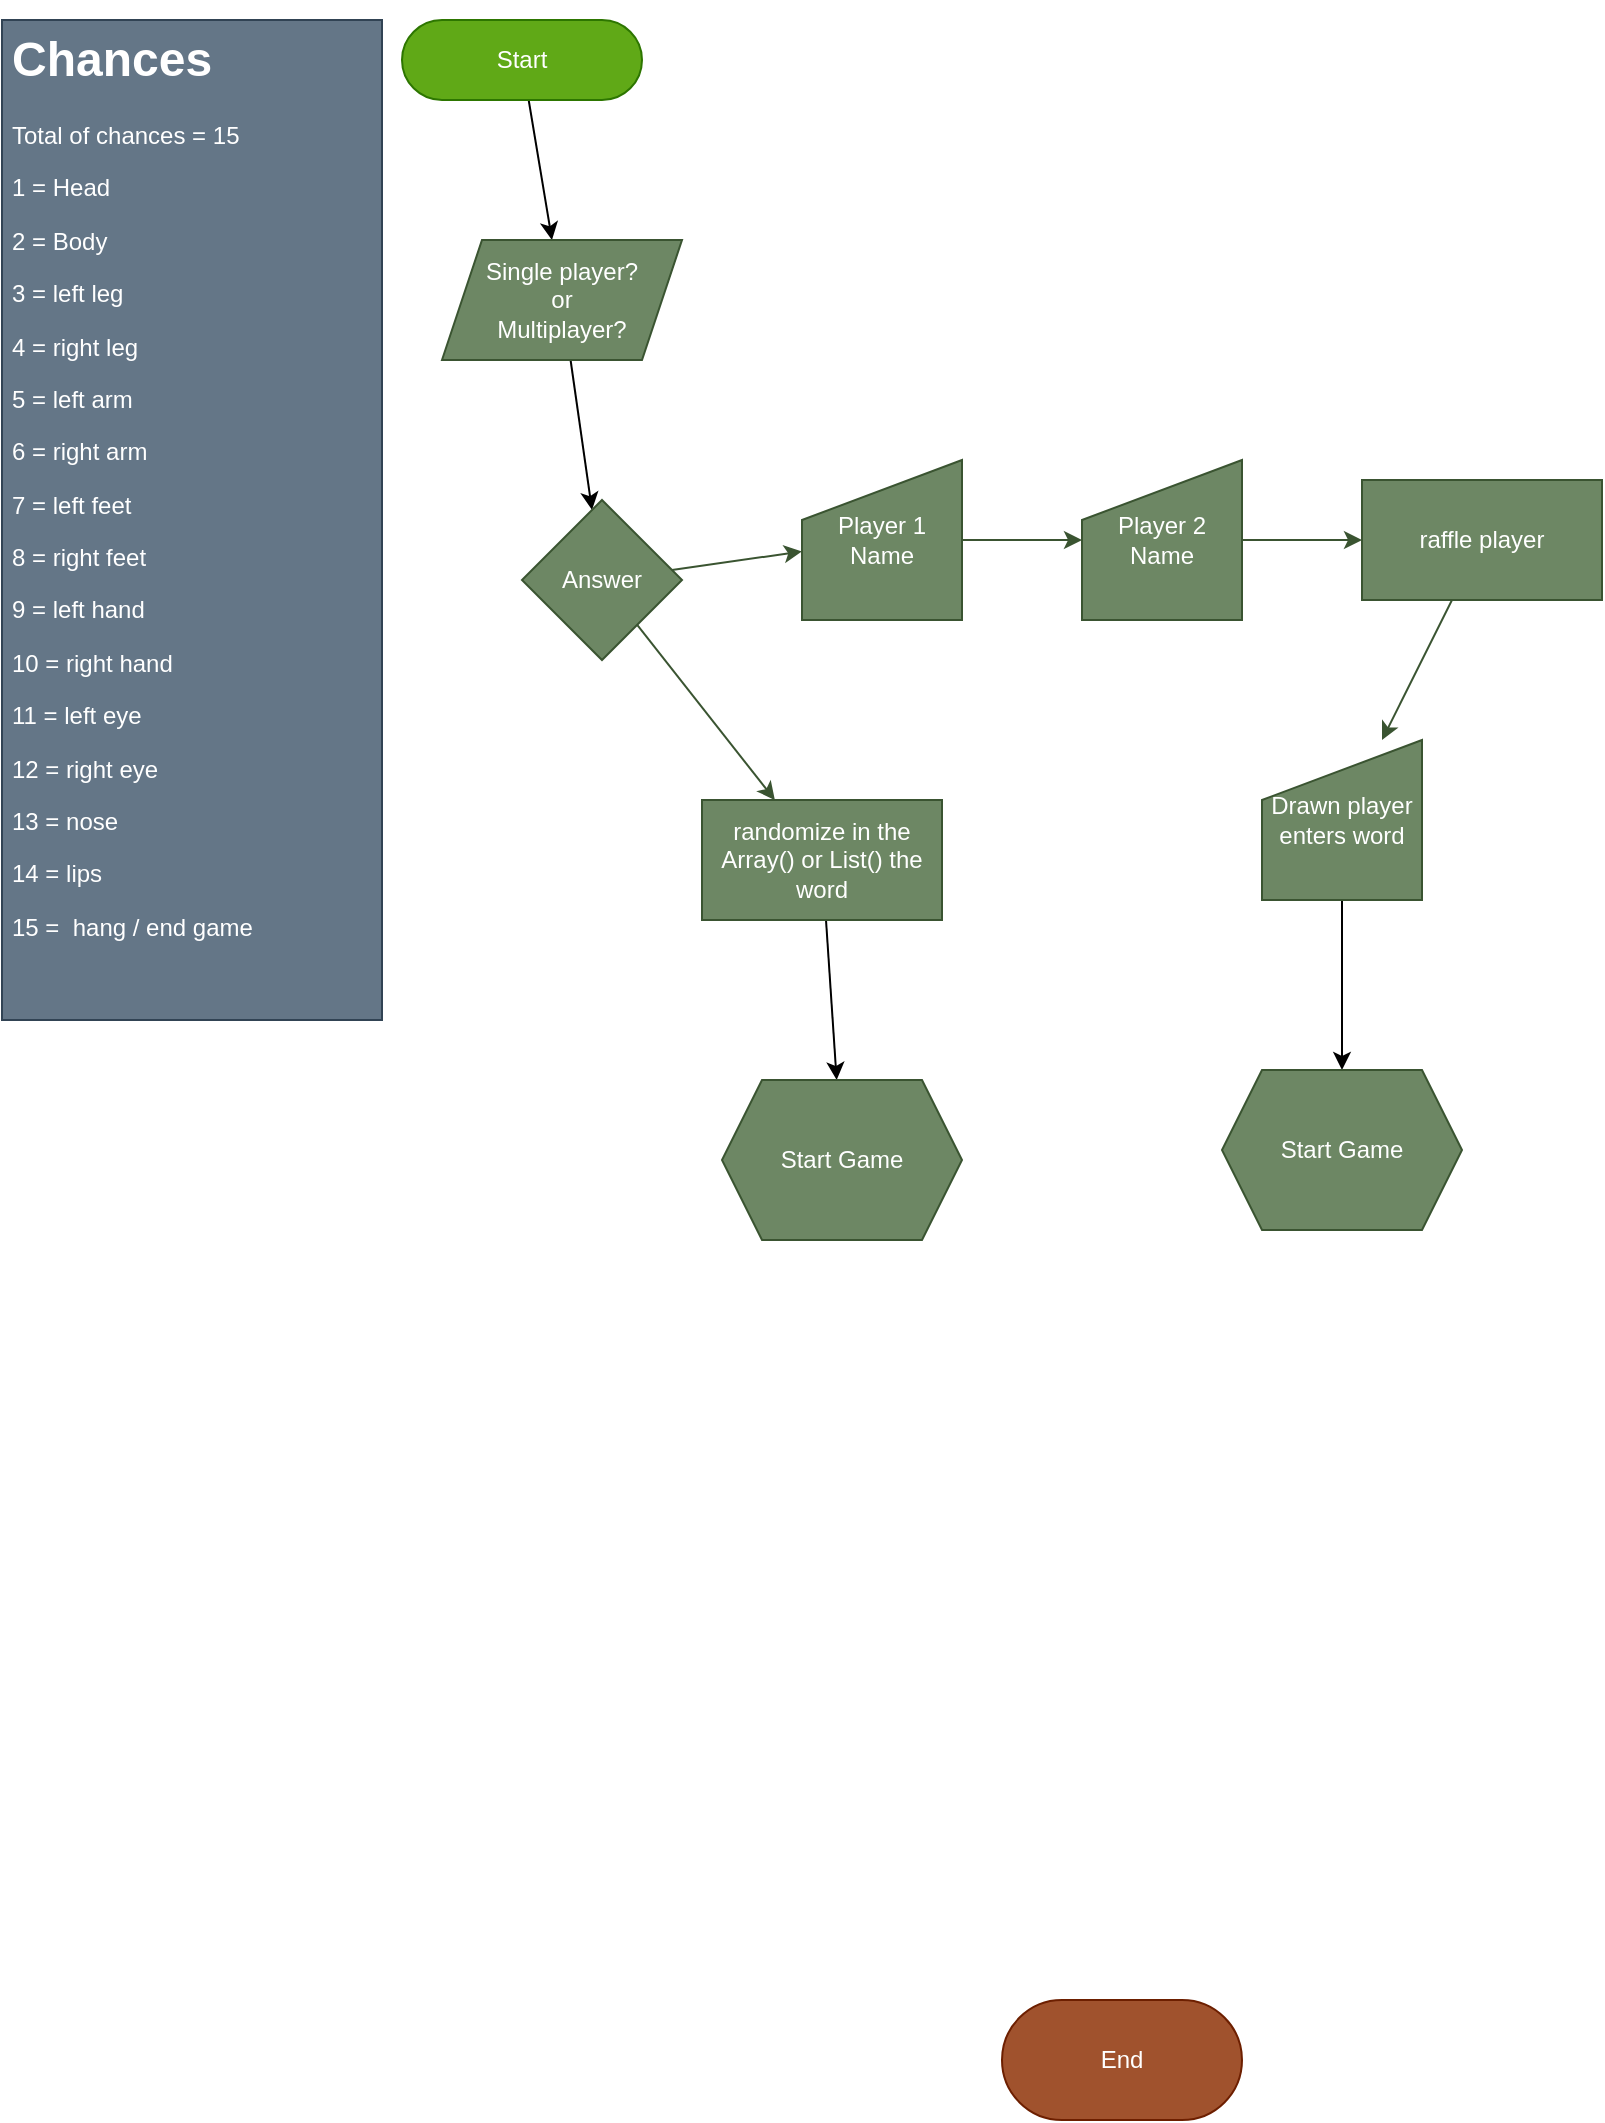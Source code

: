 <mxfile>
    <diagram id="F2fhzsgZS-mnZyFLeK-5" name="Página-1">
        <mxGraphModel dx="1410" dy="518" grid="1" gridSize="10" guides="1" tooltips="1" connect="1" arrows="1" fold="1" page="1" pageScale="1" pageWidth="827" pageHeight="1169" math="0" shadow="0">
            <root>
                <mxCell id="0"/>
                <mxCell id="1" parent="0"/>
                <mxCell id="8" value="" style="edgeStyle=none;html=1;" edge="1" parent="1" source="3" target="4">
                    <mxGeometry relative="1" as="geometry"/>
                </mxCell>
                <mxCell id="3" value="Start" style="rounded=1;whiteSpace=wrap;html=1;arcSize=50;fillColor=#60a917;fontColor=#ffffff;strokeColor=#2D7600;" vertex="1" parent="1">
                    <mxGeometry x="20" y="20" width="120" height="40" as="geometry"/>
                </mxCell>
                <mxCell id="19" value="" style="edgeStyle=none;html=1;" edge="1" parent="1" source="4" target="9">
                    <mxGeometry relative="1" as="geometry"/>
                </mxCell>
                <mxCell id="4" value="Single player?&lt;br&gt;or&lt;br&gt;Multiplayer?" style="shape=parallelogram;perimeter=parallelogramPerimeter;whiteSpace=wrap;html=1;fixedSize=1;size=20;fillColor=#6d8764;fontColor=#ffffff;strokeColor=#3A5431;" vertex="1" parent="1">
                    <mxGeometry x="40" y="130" width="120" height="60" as="geometry"/>
                </mxCell>
                <mxCell id="15" value="" style="edgeStyle=none;html=1;fillColor=#6d8764;strokeColor=#3A5431;" edge="1" parent="1" source="9" target="14">
                    <mxGeometry relative="1" as="geometry"/>
                </mxCell>
                <mxCell id="23" value="" style="edgeStyle=none;html=1;fillColor=#6d8764;strokeColor=#3A5431;" edge="1" parent="1" source="9" target="22">
                    <mxGeometry relative="1" as="geometry"/>
                </mxCell>
                <mxCell id="9" value="Answer" style="rhombus;whiteSpace=wrap;html=1;fillColor=#6d8764;fontColor=#ffffff;strokeColor=#3A5431;" vertex="1" parent="1">
                    <mxGeometry x="80" y="260" width="80" height="80" as="geometry"/>
                </mxCell>
                <mxCell id="18" value="" style="edgeStyle=none;html=1;fillColor=#6d8764;strokeColor=#3A5431;" edge="1" parent="1" source="13" target="17">
                    <mxGeometry relative="1" as="geometry"/>
                </mxCell>
                <mxCell id="13" value="Player 2 Name" style="shape=manualInput;whiteSpace=wrap;html=1;fillColor=#6d8764;fontColor=#ffffff;strokeColor=#3A5431;" vertex="1" parent="1">
                    <mxGeometry x="360" y="240" width="80" height="80" as="geometry"/>
                </mxCell>
                <mxCell id="16" value="" style="edgeStyle=none;html=1;fillColor=#6d8764;strokeColor=#3A5431;" edge="1" parent="1" source="14" target="13">
                    <mxGeometry relative="1" as="geometry"/>
                </mxCell>
                <mxCell id="14" value="Player 1&lt;br&gt;Name" style="shape=manualInput;whiteSpace=wrap;html=1;fillColor=#6d8764;fontColor=#ffffff;strokeColor=#3A5431;" vertex="1" parent="1">
                    <mxGeometry x="220" y="240" width="80" height="80" as="geometry"/>
                </mxCell>
                <mxCell id="21" value="" style="edgeStyle=none;html=1;fillColor=#6d8764;strokeColor=#3A5431;" edge="1" parent="1" source="17" target="20">
                    <mxGeometry relative="1" as="geometry"/>
                </mxCell>
                <mxCell id="17" value="raffle player" style="whiteSpace=wrap;html=1;fillColor=#6d8764;fontColor=#ffffff;strokeColor=#3A5431;" vertex="1" parent="1">
                    <mxGeometry x="500" y="250" width="120" height="60" as="geometry"/>
                </mxCell>
                <mxCell id="32" value="" style="edgeStyle=none;html=1;" edge="1" parent="1" source="20" target="29">
                    <mxGeometry relative="1" as="geometry"/>
                </mxCell>
                <mxCell id="20" value="Drawn player enters word" style="shape=manualInput;whiteSpace=wrap;html=1;fillColor=#6d8764;fontColor=#ffffff;strokeColor=#3A5431;" vertex="1" parent="1">
                    <mxGeometry x="450" y="380" width="80" height="80" as="geometry"/>
                </mxCell>
                <mxCell id="30" value="" style="edgeStyle=none;html=1;" edge="1" parent="1" source="22" target="24">
                    <mxGeometry relative="1" as="geometry"/>
                </mxCell>
                <mxCell id="22" value="randomize in the Array() or List() the word" style="whiteSpace=wrap;html=1;fillColor=#6d8764;fontColor=#ffffff;strokeColor=#3A5431;" vertex="1" parent="1">
                    <mxGeometry x="170" y="410" width="120" height="60" as="geometry"/>
                </mxCell>
                <mxCell id="24" value="Start Game" style="shape=hexagon;perimeter=hexagonPerimeter2;whiteSpace=wrap;html=1;fixedSize=1;fillColor=#6d8764;strokeColor=#3A5431;fontColor=#ffffff;" vertex="1" parent="1">
                    <mxGeometry x="180" y="550" width="120" height="80" as="geometry"/>
                </mxCell>
                <mxCell id="27" value="&lt;h1&gt;Chances&lt;/h1&gt;&lt;p&gt;Total of chances = 15&lt;/p&gt;&lt;p&gt;1 = Head&lt;/p&gt;&lt;p&gt;2 = Body&lt;/p&gt;&lt;p&gt;3 = left leg&amp;nbsp;&lt;/p&gt;&lt;p&gt;4 = right leg&lt;/p&gt;&lt;p&gt;5 = left arm&lt;/p&gt;&lt;p&gt;6 = right arm&lt;/p&gt;&lt;p&gt;7 = left feet&lt;/p&gt;&lt;p&gt;8 = right feet&lt;/p&gt;&lt;p&gt;9 = left hand&lt;/p&gt;&lt;p&gt;10 = right hand&lt;/p&gt;&lt;p&gt;11 = left eye&lt;/p&gt;&lt;p&gt;12 = right eye&lt;/p&gt;&lt;p&gt;13 = nose&lt;/p&gt;&lt;p&gt;14 = lips&lt;/p&gt;&lt;p&gt;15 =&amp;nbsp; hang / end game&lt;/p&gt;" style="text;html=1;strokeColor=#314354;fillColor=#647687;spacing=5;spacingTop=-20;whiteSpace=wrap;overflow=hidden;rounded=0;fontColor=#ffffff;" vertex="1" parent="1">
                    <mxGeometry x="-180" y="20" width="190" height="500" as="geometry"/>
                </mxCell>
                <mxCell id="28" value="End" style="rounded=1;whiteSpace=wrap;html=1;arcSize=50;fillColor=#a0522d;fontColor=#ffffff;strokeColor=#6D1F00;" vertex="1" parent="1">
                    <mxGeometry x="320" y="1010" width="120" height="60" as="geometry"/>
                </mxCell>
                <mxCell id="29" value="Start Game" style="shape=hexagon;perimeter=hexagonPerimeter2;whiteSpace=wrap;html=1;fixedSize=1;fillColor=#6d8764;strokeColor=#3A5431;fontColor=#ffffff;" vertex="1" parent="1">
                    <mxGeometry x="430" y="545" width="120" height="80" as="geometry"/>
                </mxCell>
            </root>
        </mxGraphModel>
    </diagram>
</mxfile>